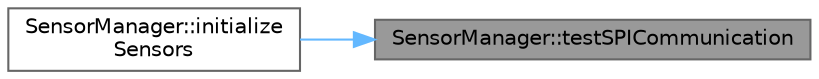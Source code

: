 digraph "SensorManager::testSPICommunication"
{
 // LATEX_PDF_SIZE
  bgcolor="transparent";
  edge [fontname=Helvetica,fontsize=10,labelfontname=Helvetica,labelfontsize=10];
  node [fontname=Helvetica,fontsize=10,shape=box,height=0.2,width=0.4];
  rankdir="RL";
  Node1 [id="Node000001",label="SensorManager::testSPICommunication",height=0.2,width=0.4,color="gray40", fillcolor="grey60", style="filled", fontcolor="black",tooltip="Test communication with an SPI device."];
  Node1 -> Node2 [id="edge1_Node000001_Node000002",dir="back",color="steelblue1",style="solid",tooltip=" "];
  Node2 [id="Node000002",label="SensorManager::initialize\lSensors",height=0.2,width=0.4,color="grey40", fillcolor="white", style="filled",URL="$class_sensor_manager.html#aded8aff6d741a64d0c34668a0694dd3d",tooltip="Initialize all sensors from configuration."];
}
